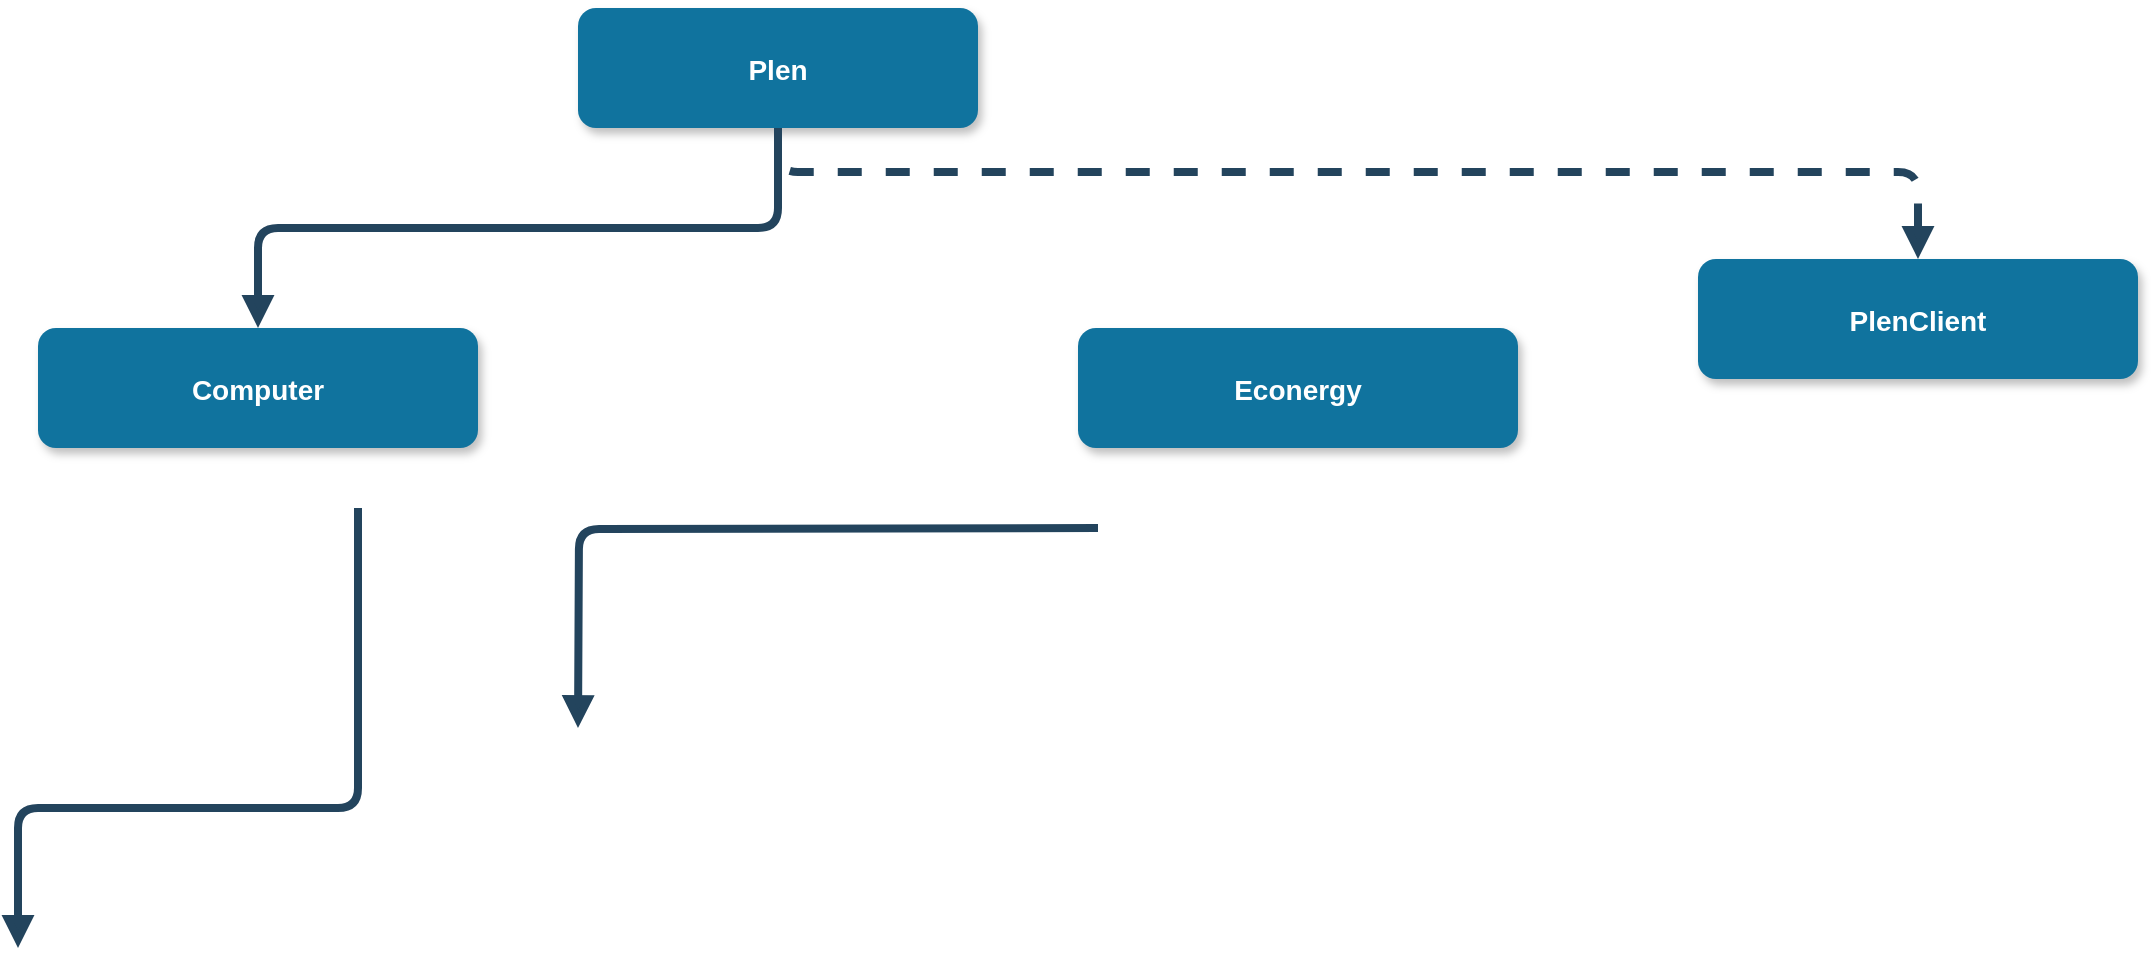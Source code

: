 <mxfile version="26.1.3">
  <diagram name="Page-1" id="97916047-d0de-89f5-080d-49f4d83e522f">
    <mxGraphModel dx="1342" dy="792" grid="1" gridSize="10" guides="1" tooltips="1" connect="1" arrows="1" fold="1" page="1" pageScale="1.5" pageWidth="1169" pageHeight="827" background="none" math="0" shadow="0">
      <root>
        <mxCell id="0" />
        <mxCell id="1" parent="0" />
        <mxCell id="2" value="Plen" style="rounded=1;fillColor=#10739E;strokeColor=none;shadow=1;gradientColor=none;fontStyle=1;fontColor=#FFFFFF;fontSize=14;" parent="1" vertex="1">
          <mxGeometry x="600" y="220" width="200" height="60" as="geometry" />
        </mxCell>
        <mxCell id="3" value="Computer" style="rounded=1;fillColor=#10739E;strokeColor=none;shadow=1;gradientColor=none;fontStyle=1;fontColor=#FFFFFF;fontSize=14;" parent="1" vertex="1">
          <mxGeometry x="330" y="380" width="220" height="60" as="geometry" />
        </mxCell>
        <mxCell id="29" value="" style="strokeWidth=4;endArrow=block;endFill=1;fontStyle=1;strokeColor=#23445D;exitX=0.5;exitY=1;exitDx=0;exitDy=0;edgeStyle=orthogonalEdgeStyle;" parent="1" source="2" target="3" edge="1">
          <mxGeometry x="22" y="165.5" width="100" height="100" as="geometry">
            <mxPoint x="22" y="265.5" as="sourcePoint" />
            <mxPoint x="122" y="165.5" as="targetPoint" />
            <Array as="points">
              <mxPoint x="700" y="330" />
              <mxPoint x="440" y="330" />
            </Array>
          </mxGeometry>
        </mxCell>
        <mxCell id="33" value="" style="edgeStyle=elbowEdgeStyle;elbow=vertical;strokeWidth=4;endArrow=block;endFill=1;fontStyle=1;dashed=1;strokeColor=#23445D;entryX=0.5;entryY=0;entryDx=0;entryDy=0;exitX=0.5;exitY=1;exitDx=0;exitDy=0;" parent="1" source="2" target="9Af9Ph8zxy-ypaQ2K7-J-56" edge="1">
          <mxGeometry x="22" y="165.5" width="100" height="100" as="geometry">
            <mxPoint x="772" y="257.5" as="sourcePoint" />
            <mxPoint x="1372" y="447.5" as="targetPoint" />
            <Array as="points">
              <mxPoint x="772" y="302" />
              <mxPoint x="1062" y="287.5" />
            </Array>
          </mxGeometry>
        </mxCell>
        <mxCell id="34" value="" style="edgeStyle=elbowEdgeStyle;elbow=vertical;strokeWidth=4;endArrow=block;endFill=1;fontStyle=1;strokeColor=#23445D;" parent="1" edge="1">
          <mxGeometry x="22" y="165.5" width="100" height="100" as="geometry">
            <mxPoint x="490.0" y="470" as="sourcePoint" />
            <mxPoint x="320" y="690" as="targetPoint" />
            <Array as="points">
              <mxPoint x="490" y="620" />
            </Array>
          </mxGeometry>
        </mxCell>
        <mxCell id="9Af9Ph8zxy-ypaQ2K7-J-55" value="Econergy" style="rounded=1;fillColor=#10739E;strokeColor=none;shadow=1;gradientColor=none;fontStyle=1;fontColor=#FFFFFF;fontSize=14;" vertex="1" parent="1">
          <mxGeometry x="850" y="380" width="220" height="60" as="geometry" />
        </mxCell>
        <mxCell id="9Af9Ph8zxy-ypaQ2K7-J-56" value="PlenClient" style="rounded=1;fillColor=#10739E;strokeColor=none;shadow=1;gradientColor=none;fontStyle=1;fontColor=#FFFFFF;fontSize=14;" vertex="1" parent="1">
          <mxGeometry x="1160" y="345.5" width="220" height="60" as="geometry" />
        </mxCell>
        <mxCell id="9Af9Ph8zxy-ypaQ2K7-J-58" value="" style="strokeWidth=4;endArrow=block;endFill=1;fontStyle=1;strokeColor=#23445D;exitX=0.5;exitY=1;exitDx=0;exitDy=0;edgeStyle=orthogonalEdgeStyle;" edge="1" parent="1">
          <mxGeometry x="22" y="165.5" width="100" height="100" as="geometry">
            <mxPoint x="860" y="480" as="sourcePoint" />
            <mxPoint x="600" y="580" as="targetPoint" />
          </mxGeometry>
        </mxCell>
      </root>
    </mxGraphModel>
  </diagram>
</mxfile>
